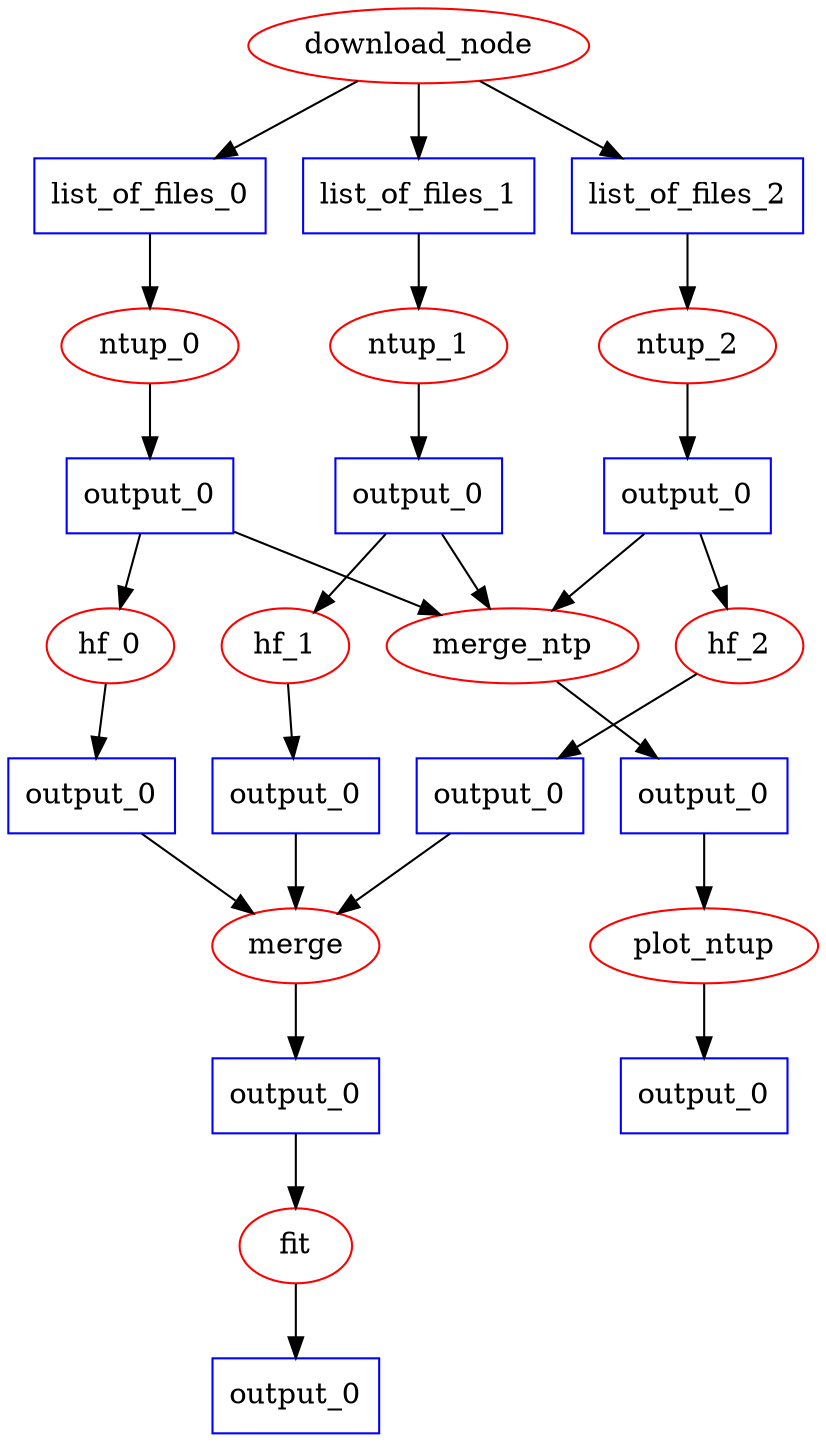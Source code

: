 strict digraph  {
	node [label="\N"];
	"f24b860f-9e05-11e5-898e-98fe944a88e0"	 [color=red,
		label=hf_1,
		nodeobj="<Node id: f24b860f-9e05-11e5-898e-98fe944a88e0 state: SUCCESS>"];
	output_hf_1_output_0	 [color=blue,
		label=output_0,
		shape=box];
	"f24b860f-9e05-11e5-898e-98fe944a88e0" -> output_hf_1_output_0;
	"f41fc5a1-9e05-11e5-b35a-98fe944a88e0"	 [color=red,
		label=merge,
		nodeobj="<Node id: f41fc5a1-9e05-11e5-b35a-98fe944a88e0 state: SUCCESS>"];
	output_hf_1_output_0 -> "f41fc5a1-9e05-11e5-b35a-98fe944a88e0";
	output_plot_ntup_output_0	 [color=blue,
		label=output_0,
		shape=box];
	output_download_node_list_of_files_1	 [color=blue,
		label=list_of_files_1,
		shape=box];
	"f09de4ae-9e05-11e5-b1b7-98fe944a88e0"	 [color=red,
		label=ntup_1,
		nodeobj="<Node id: f09de4ae-9e05-11e5-b1b7-98fe944a88e0 state: SUCCESS>"];
	output_download_node_list_of_files_1 -> "f09de4ae-9e05-11e5-b1b7-98fe944a88e0";
	output_download_node_list_of_files_0	 [color=blue,
		label=list_of_files_0,
		shape=box];
	"f09de0a6-9e05-11e5-9728-98fe944a88e0"	 [color=red,
		label=ntup_0,
		nodeobj="<Node id: f09de0a6-9e05-11e5-9728-98fe944a88e0 state: SUCCESS>"];
	output_download_node_list_of_files_0 -> "f09de0a6-9e05-11e5-9728-98fe944a88e0";
	output_download_node_list_of_files_2	 [color=blue,
		label=list_of_files_2,
		shape=box];
	"f09de6a8-9e05-11e5-97c9-98fe944a88e0"	 [color=red,
		label=ntup_2,
		nodeobj="<Node id: f09de6a8-9e05-11e5-97c9-98fe944a88e0 state: SUCCESS>"];
	output_download_node_list_of_files_2 -> "f09de6a8-9e05-11e5-97c9-98fe944a88e0";
	"f24b823d-9e05-11e5-925d-98fe944a88e0"	 [color=red,
		label=hf_0,
		nodeobj="<Node id: f24b823d-9e05-11e5-925d-98fe944a88e0 state: SUCCESS>"];
	output_hf_0_output_0	 [color=blue,
		label=output_0,
		shape=box];
	"f24b823d-9e05-11e5-925d-98fe944a88e0" -> output_hf_0_output_0;
	output_fit_output_0	 [color=blue,
		label=output_0,
		shape=box];
	output_ntup_2_output_0	 [color=blue,
		label=output_0,
		shape=box];
	"f09de6a8-9e05-11e5-97c9-98fe944a88e0" -> output_ntup_2_output_0;
	output_merge_output_0	 [color=blue,
		label=output_0,
		shape=box];
	"f41fc5a1-9e05-11e5-b35a-98fe944a88e0" -> output_merge_output_0;
	output_ntup_0_output_0	 [color=blue,
		label=output_0,
		shape=box];
	output_ntup_0_output_0 -> "f24b823d-9e05-11e5-925d-98fe944a88e0";
	"f24b6599-9e05-11e5-81ed-98fe944a88e0"	 [color=red,
		label=merge_ntp,
		nodeobj="<Node id: f24b6599-9e05-11e5-81ed-98fe944a88e0 state: SUCCESS>"];
	output_ntup_0_output_0 -> "f24b6599-9e05-11e5-81ed-98fe944a88e0";
	output_ntup_1_output_0	 [color=blue,
		label=output_0,
		shape=box];
	"f09de4ae-9e05-11e5-b1b7-98fe944a88e0" -> output_ntup_1_output_0;
	"f24b8868-9e05-11e5-bf19-98fe944a88e0"	 [color=red,
		label=hf_2,
		nodeobj="<Node id: f24b8868-9e05-11e5-bf19-98fe944a88e0 state: SUCCESS>"];
	output_ntup_2_output_0 -> "f24b8868-9e05-11e5-bf19-98fe944a88e0";
	output_ntup_2_output_0 -> "f24b6599-9e05-11e5-81ed-98fe944a88e0";
	output_hf_2_output_0	 [color=blue,
		label=output_0,
		shape=box];
	"f24b8868-9e05-11e5-bf19-98fe944a88e0" -> output_hf_2_output_0;
	output_merge_ntp_output_0	 [color=blue,
		label=output_0,
		shape=box];
	"f24b6599-9e05-11e5-81ed-98fe944a88e0" -> output_merge_ntp_output_0;
	"f4202842-9e05-11e5-8d0c-98fe944a88e0"	 [color=red,
		label=plot_ntup,
		nodeobj="<Node id: f4202842-9e05-11e5-8d0c-98fe944a88e0 state: SUCCESS>"];
	output_merge_ntp_output_0 -> "f4202842-9e05-11e5-8d0c-98fe944a88e0";
	"f4202842-9e05-11e5-8d0c-98fe944a88e0" -> output_plot_ntup_output_0;
	"f50bf63a-9e05-11e5-a6ba-98fe944a88e0"	 [color=red,
		label=fit,
		nodeobj="<Node id: f50bf63a-9e05-11e5-a6ba-98fe944a88e0 state: SUCCESS>"];
	output_merge_output_0 -> "f50bf63a-9e05-11e5-a6ba-98fe944a88e0";
	output_hf_2_output_0 -> "f41fc5a1-9e05-11e5-b35a-98fe944a88e0";
	"f09de0a6-9e05-11e5-9728-98fe944a88e0" -> output_ntup_0_output_0;
	output_hf_0_output_0 -> "f41fc5a1-9e05-11e5-b35a-98fe944a88e0";
	"efd21866-9e05-11e5-8c7e-98fe944a88e0"	 [color=red,
		label=download_node,
		nodeobj="<Node id: efd21866-9e05-11e5-8c7e-98fe944a88e0 state: SUCCESS>"];
	"efd21866-9e05-11e5-8c7e-98fe944a88e0" -> output_download_node_list_of_files_1;
	"efd21866-9e05-11e5-8c7e-98fe944a88e0" -> output_download_node_list_of_files_0;
	"efd21866-9e05-11e5-8c7e-98fe944a88e0" -> output_download_node_list_of_files_2;
	output_ntup_1_output_0 -> "f24b860f-9e05-11e5-898e-98fe944a88e0";
	output_ntup_1_output_0 -> "f24b6599-9e05-11e5-81ed-98fe944a88e0";
	"f50bf63a-9e05-11e5-a6ba-98fe944a88e0" -> output_fit_output_0;
}
